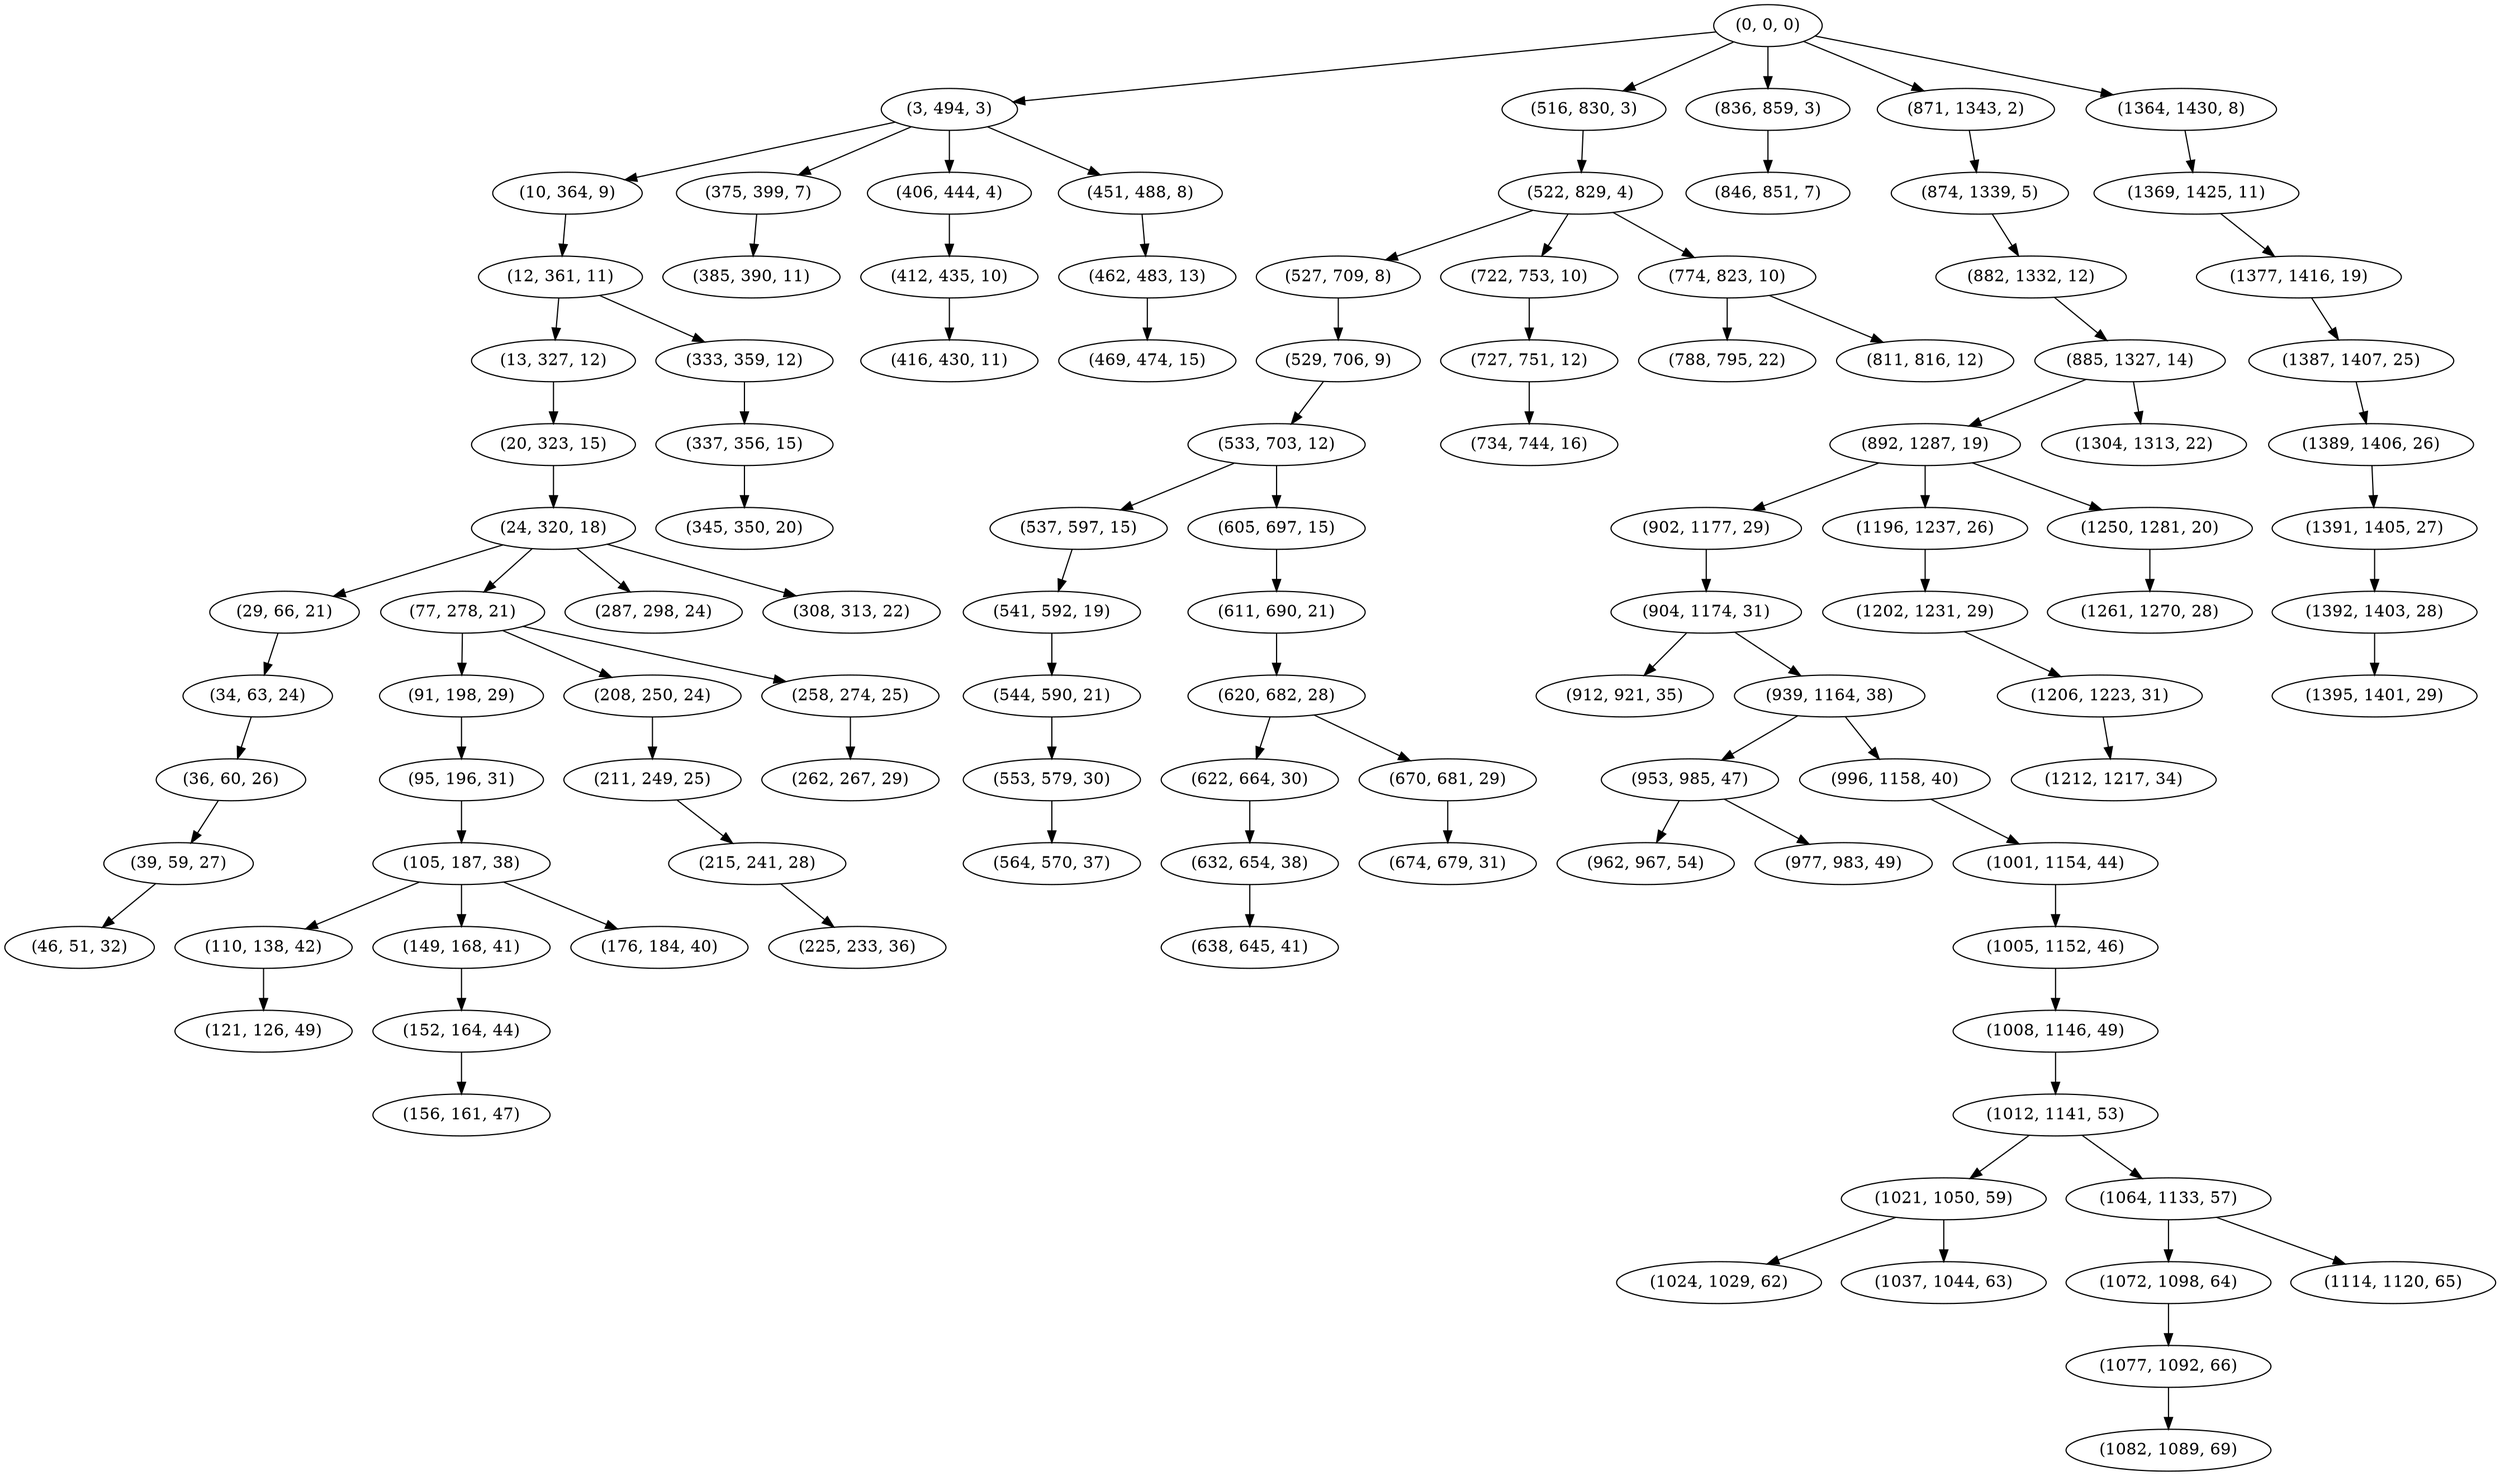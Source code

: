 digraph tree {
    "(0, 0, 0)";
    "(3, 494, 3)";
    "(10, 364, 9)";
    "(12, 361, 11)";
    "(13, 327, 12)";
    "(20, 323, 15)";
    "(24, 320, 18)";
    "(29, 66, 21)";
    "(34, 63, 24)";
    "(36, 60, 26)";
    "(39, 59, 27)";
    "(46, 51, 32)";
    "(77, 278, 21)";
    "(91, 198, 29)";
    "(95, 196, 31)";
    "(105, 187, 38)";
    "(110, 138, 42)";
    "(121, 126, 49)";
    "(149, 168, 41)";
    "(152, 164, 44)";
    "(156, 161, 47)";
    "(176, 184, 40)";
    "(208, 250, 24)";
    "(211, 249, 25)";
    "(215, 241, 28)";
    "(225, 233, 36)";
    "(258, 274, 25)";
    "(262, 267, 29)";
    "(287, 298, 24)";
    "(308, 313, 22)";
    "(333, 359, 12)";
    "(337, 356, 15)";
    "(345, 350, 20)";
    "(375, 399, 7)";
    "(385, 390, 11)";
    "(406, 444, 4)";
    "(412, 435, 10)";
    "(416, 430, 11)";
    "(451, 488, 8)";
    "(462, 483, 13)";
    "(469, 474, 15)";
    "(516, 830, 3)";
    "(522, 829, 4)";
    "(527, 709, 8)";
    "(529, 706, 9)";
    "(533, 703, 12)";
    "(537, 597, 15)";
    "(541, 592, 19)";
    "(544, 590, 21)";
    "(553, 579, 30)";
    "(564, 570, 37)";
    "(605, 697, 15)";
    "(611, 690, 21)";
    "(620, 682, 28)";
    "(622, 664, 30)";
    "(632, 654, 38)";
    "(638, 645, 41)";
    "(670, 681, 29)";
    "(674, 679, 31)";
    "(722, 753, 10)";
    "(727, 751, 12)";
    "(734, 744, 16)";
    "(774, 823, 10)";
    "(788, 795, 22)";
    "(811, 816, 12)";
    "(836, 859, 3)";
    "(846, 851, 7)";
    "(871, 1343, 2)";
    "(874, 1339, 5)";
    "(882, 1332, 12)";
    "(885, 1327, 14)";
    "(892, 1287, 19)";
    "(902, 1177, 29)";
    "(904, 1174, 31)";
    "(912, 921, 35)";
    "(939, 1164, 38)";
    "(953, 985, 47)";
    "(962, 967, 54)";
    "(977, 983, 49)";
    "(996, 1158, 40)";
    "(1001, 1154, 44)";
    "(1005, 1152, 46)";
    "(1008, 1146, 49)";
    "(1012, 1141, 53)";
    "(1021, 1050, 59)";
    "(1024, 1029, 62)";
    "(1037, 1044, 63)";
    "(1064, 1133, 57)";
    "(1072, 1098, 64)";
    "(1077, 1092, 66)";
    "(1082, 1089, 69)";
    "(1114, 1120, 65)";
    "(1196, 1237, 26)";
    "(1202, 1231, 29)";
    "(1206, 1223, 31)";
    "(1212, 1217, 34)";
    "(1250, 1281, 20)";
    "(1261, 1270, 28)";
    "(1304, 1313, 22)";
    "(1364, 1430, 8)";
    "(1369, 1425, 11)";
    "(1377, 1416, 19)";
    "(1387, 1407, 25)";
    "(1389, 1406, 26)";
    "(1391, 1405, 27)";
    "(1392, 1403, 28)";
    "(1395, 1401, 29)";
    "(0, 0, 0)" -> "(3, 494, 3)";
    "(0, 0, 0)" -> "(516, 830, 3)";
    "(0, 0, 0)" -> "(836, 859, 3)";
    "(0, 0, 0)" -> "(871, 1343, 2)";
    "(0, 0, 0)" -> "(1364, 1430, 8)";
    "(3, 494, 3)" -> "(10, 364, 9)";
    "(3, 494, 3)" -> "(375, 399, 7)";
    "(3, 494, 3)" -> "(406, 444, 4)";
    "(3, 494, 3)" -> "(451, 488, 8)";
    "(10, 364, 9)" -> "(12, 361, 11)";
    "(12, 361, 11)" -> "(13, 327, 12)";
    "(12, 361, 11)" -> "(333, 359, 12)";
    "(13, 327, 12)" -> "(20, 323, 15)";
    "(20, 323, 15)" -> "(24, 320, 18)";
    "(24, 320, 18)" -> "(29, 66, 21)";
    "(24, 320, 18)" -> "(77, 278, 21)";
    "(24, 320, 18)" -> "(287, 298, 24)";
    "(24, 320, 18)" -> "(308, 313, 22)";
    "(29, 66, 21)" -> "(34, 63, 24)";
    "(34, 63, 24)" -> "(36, 60, 26)";
    "(36, 60, 26)" -> "(39, 59, 27)";
    "(39, 59, 27)" -> "(46, 51, 32)";
    "(77, 278, 21)" -> "(91, 198, 29)";
    "(77, 278, 21)" -> "(208, 250, 24)";
    "(77, 278, 21)" -> "(258, 274, 25)";
    "(91, 198, 29)" -> "(95, 196, 31)";
    "(95, 196, 31)" -> "(105, 187, 38)";
    "(105, 187, 38)" -> "(110, 138, 42)";
    "(105, 187, 38)" -> "(149, 168, 41)";
    "(105, 187, 38)" -> "(176, 184, 40)";
    "(110, 138, 42)" -> "(121, 126, 49)";
    "(149, 168, 41)" -> "(152, 164, 44)";
    "(152, 164, 44)" -> "(156, 161, 47)";
    "(208, 250, 24)" -> "(211, 249, 25)";
    "(211, 249, 25)" -> "(215, 241, 28)";
    "(215, 241, 28)" -> "(225, 233, 36)";
    "(258, 274, 25)" -> "(262, 267, 29)";
    "(333, 359, 12)" -> "(337, 356, 15)";
    "(337, 356, 15)" -> "(345, 350, 20)";
    "(375, 399, 7)" -> "(385, 390, 11)";
    "(406, 444, 4)" -> "(412, 435, 10)";
    "(412, 435, 10)" -> "(416, 430, 11)";
    "(451, 488, 8)" -> "(462, 483, 13)";
    "(462, 483, 13)" -> "(469, 474, 15)";
    "(516, 830, 3)" -> "(522, 829, 4)";
    "(522, 829, 4)" -> "(527, 709, 8)";
    "(522, 829, 4)" -> "(722, 753, 10)";
    "(522, 829, 4)" -> "(774, 823, 10)";
    "(527, 709, 8)" -> "(529, 706, 9)";
    "(529, 706, 9)" -> "(533, 703, 12)";
    "(533, 703, 12)" -> "(537, 597, 15)";
    "(533, 703, 12)" -> "(605, 697, 15)";
    "(537, 597, 15)" -> "(541, 592, 19)";
    "(541, 592, 19)" -> "(544, 590, 21)";
    "(544, 590, 21)" -> "(553, 579, 30)";
    "(553, 579, 30)" -> "(564, 570, 37)";
    "(605, 697, 15)" -> "(611, 690, 21)";
    "(611, 690, 21)" -> "(620, 682, 28)";
    "(620, 682, 28)" -> "(622, 664, 30)";
    "(620, 682, 28)" -> "(670, 681, 29)";
    "(622, 664, 30)" -> "(632, 654, 38)";
    "(632, 654, 38)" -> "(638, 645, 41)";
    "(670, 681, 29)" -> "(674, 679, 31)";
    "(722, 753, 10)" -> "(727, 751, 12)";
    "(727, 751, 12)" -> "(734, 744, 16)";
    "(774, 823, 10)" -> "(788, 795, 22)";
    "(774, 823, 10)" -> "(811, 816, 12)";
    "(836, 859, 3)" -> "(846, 851, 7)";
    "(871, 1343, 2)" -> "(874, 1339, 5)";
    "(874, 1339, 5)" -> "(882, 1332, 12)";
    "(882, 1332, 12)" -> "(885, 1327, 14)";
    "(885, 1327, 14)" -> "(892, 1287, 19)";
    "(885, 1327, 14)" -> "(1304, 1313, 22)";
    "(892, 1287, 19)" -> "(902, 1177, 29)";
    "(892, 1287, 19)" -> "(1196, 1237, 26)";
    "(892, 1287, 19)" -> "(1250, 1281, 20)";
    "(902, 1177, 29)" -> "(904, 1174, 31)";
    "(904, 1174, 31)" -> "(912, 921, 35)";
    "(904, 1174, 31)" -> "(939, 1164, 38)";
    "(939, 1164, 38)" -> "(953, 985, 47)";
    "(939, 1164, 38)" -> "(996, 1158, 40)";
    "(953, 985, 47)" -> "(962, 967, 54)";
    "(953, 985, 47)" -> "(977, 983, 49)";
    "(996, 1158, 40)" -> "(1001, 1154, 44)";
    "(1001, 1154, 44)" -> "(1005, 1152, 46)";
    "(1005, 1152, 46)" -> "(1008, 1146, 49)";
    "(1008, 1146, 49)" -> "(1012, 1141, 53)";
    "(1012, 1141, 53)" -> "(1021, 1050, 59)";
    "(1012, 1141, 53)" -> "(1064, 1133, 57)";
    "(1021, 1050, 59)" -> "(1024, 1029, 62)";
    "(1021, 1050, 59)" -> "(1037, 1044, 63)";
    "(1064, 1133, 57)" -> "(1072, 1098, 64)";
    "(1064, 1133, 57)" -> "(1114, 1120, 65)";
    "(1072, 1098, 64)" -> "(1077, 1092, 66)";
    "(1077, 1092, 66)" -> "(1082, 1089, 69)";
    "(1196, 1237, 26)" -> "(1202, 1231, 29)";
    "(1202, 1231, 29)" -> "(1206, 1223, 31)";
    "(1206, 1223, 31)" -> "(1212, 1217, 34)";
    "(1250, 1281, 20)" -> "(1261, 1270, 28)";
    "(1364, 1430, 8)" -> "(1369, 1425, 11)";
    "(1369, 1425, 11)" -> "(1377, 1416, 19)";
    "(1377, 1416, 19)" -> "(1387, 1407, 25)";
    "(1387, 1407, 25)" -> "(1389, 1406, 26)";
    "(1389, 1406, 26)" -> "(1391, 1405, 27)";
    "(1391, 1405, 27)" -> "(1392, 1403, 28)";
    "(1392, 1403, 28)" -> "(1395, 1401, 29)";
}
